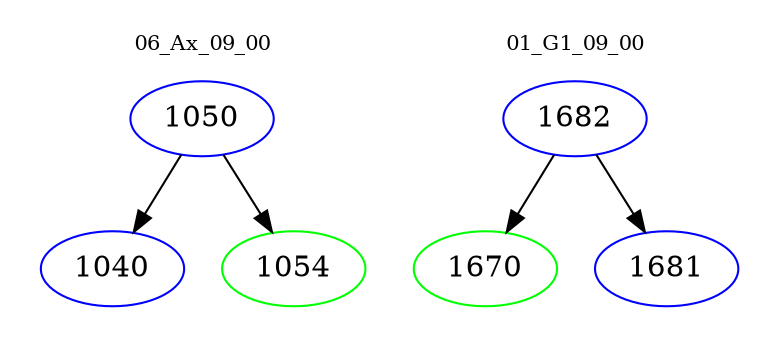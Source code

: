digraph{
subgraph cluster_0 {
color = white
label = "06_Ax_09_00";
fontsize=10;
T0_1050 [label="1050", color="blue"]
T0_1050 -> T0_1040 [color="black"]
T0_1040 [label="1040", color="blue"]
T0_1050 -> T0_1054 [color="black"]
T0_1054 [label="1054", color="green"]
}
subgraph cluster_1 {
color = white
label = "01_G1_09_00";
fontsize=10;
T1_1682 [label="1682", color="blue"]
T1_1682 -> T1_1670 [color="black"]
T1_1670 [label="1670", color="green"]
T1_1682 -> T1_1681 [color="black"]
T1_1681 [label="1681", color="blue"]
}
}
